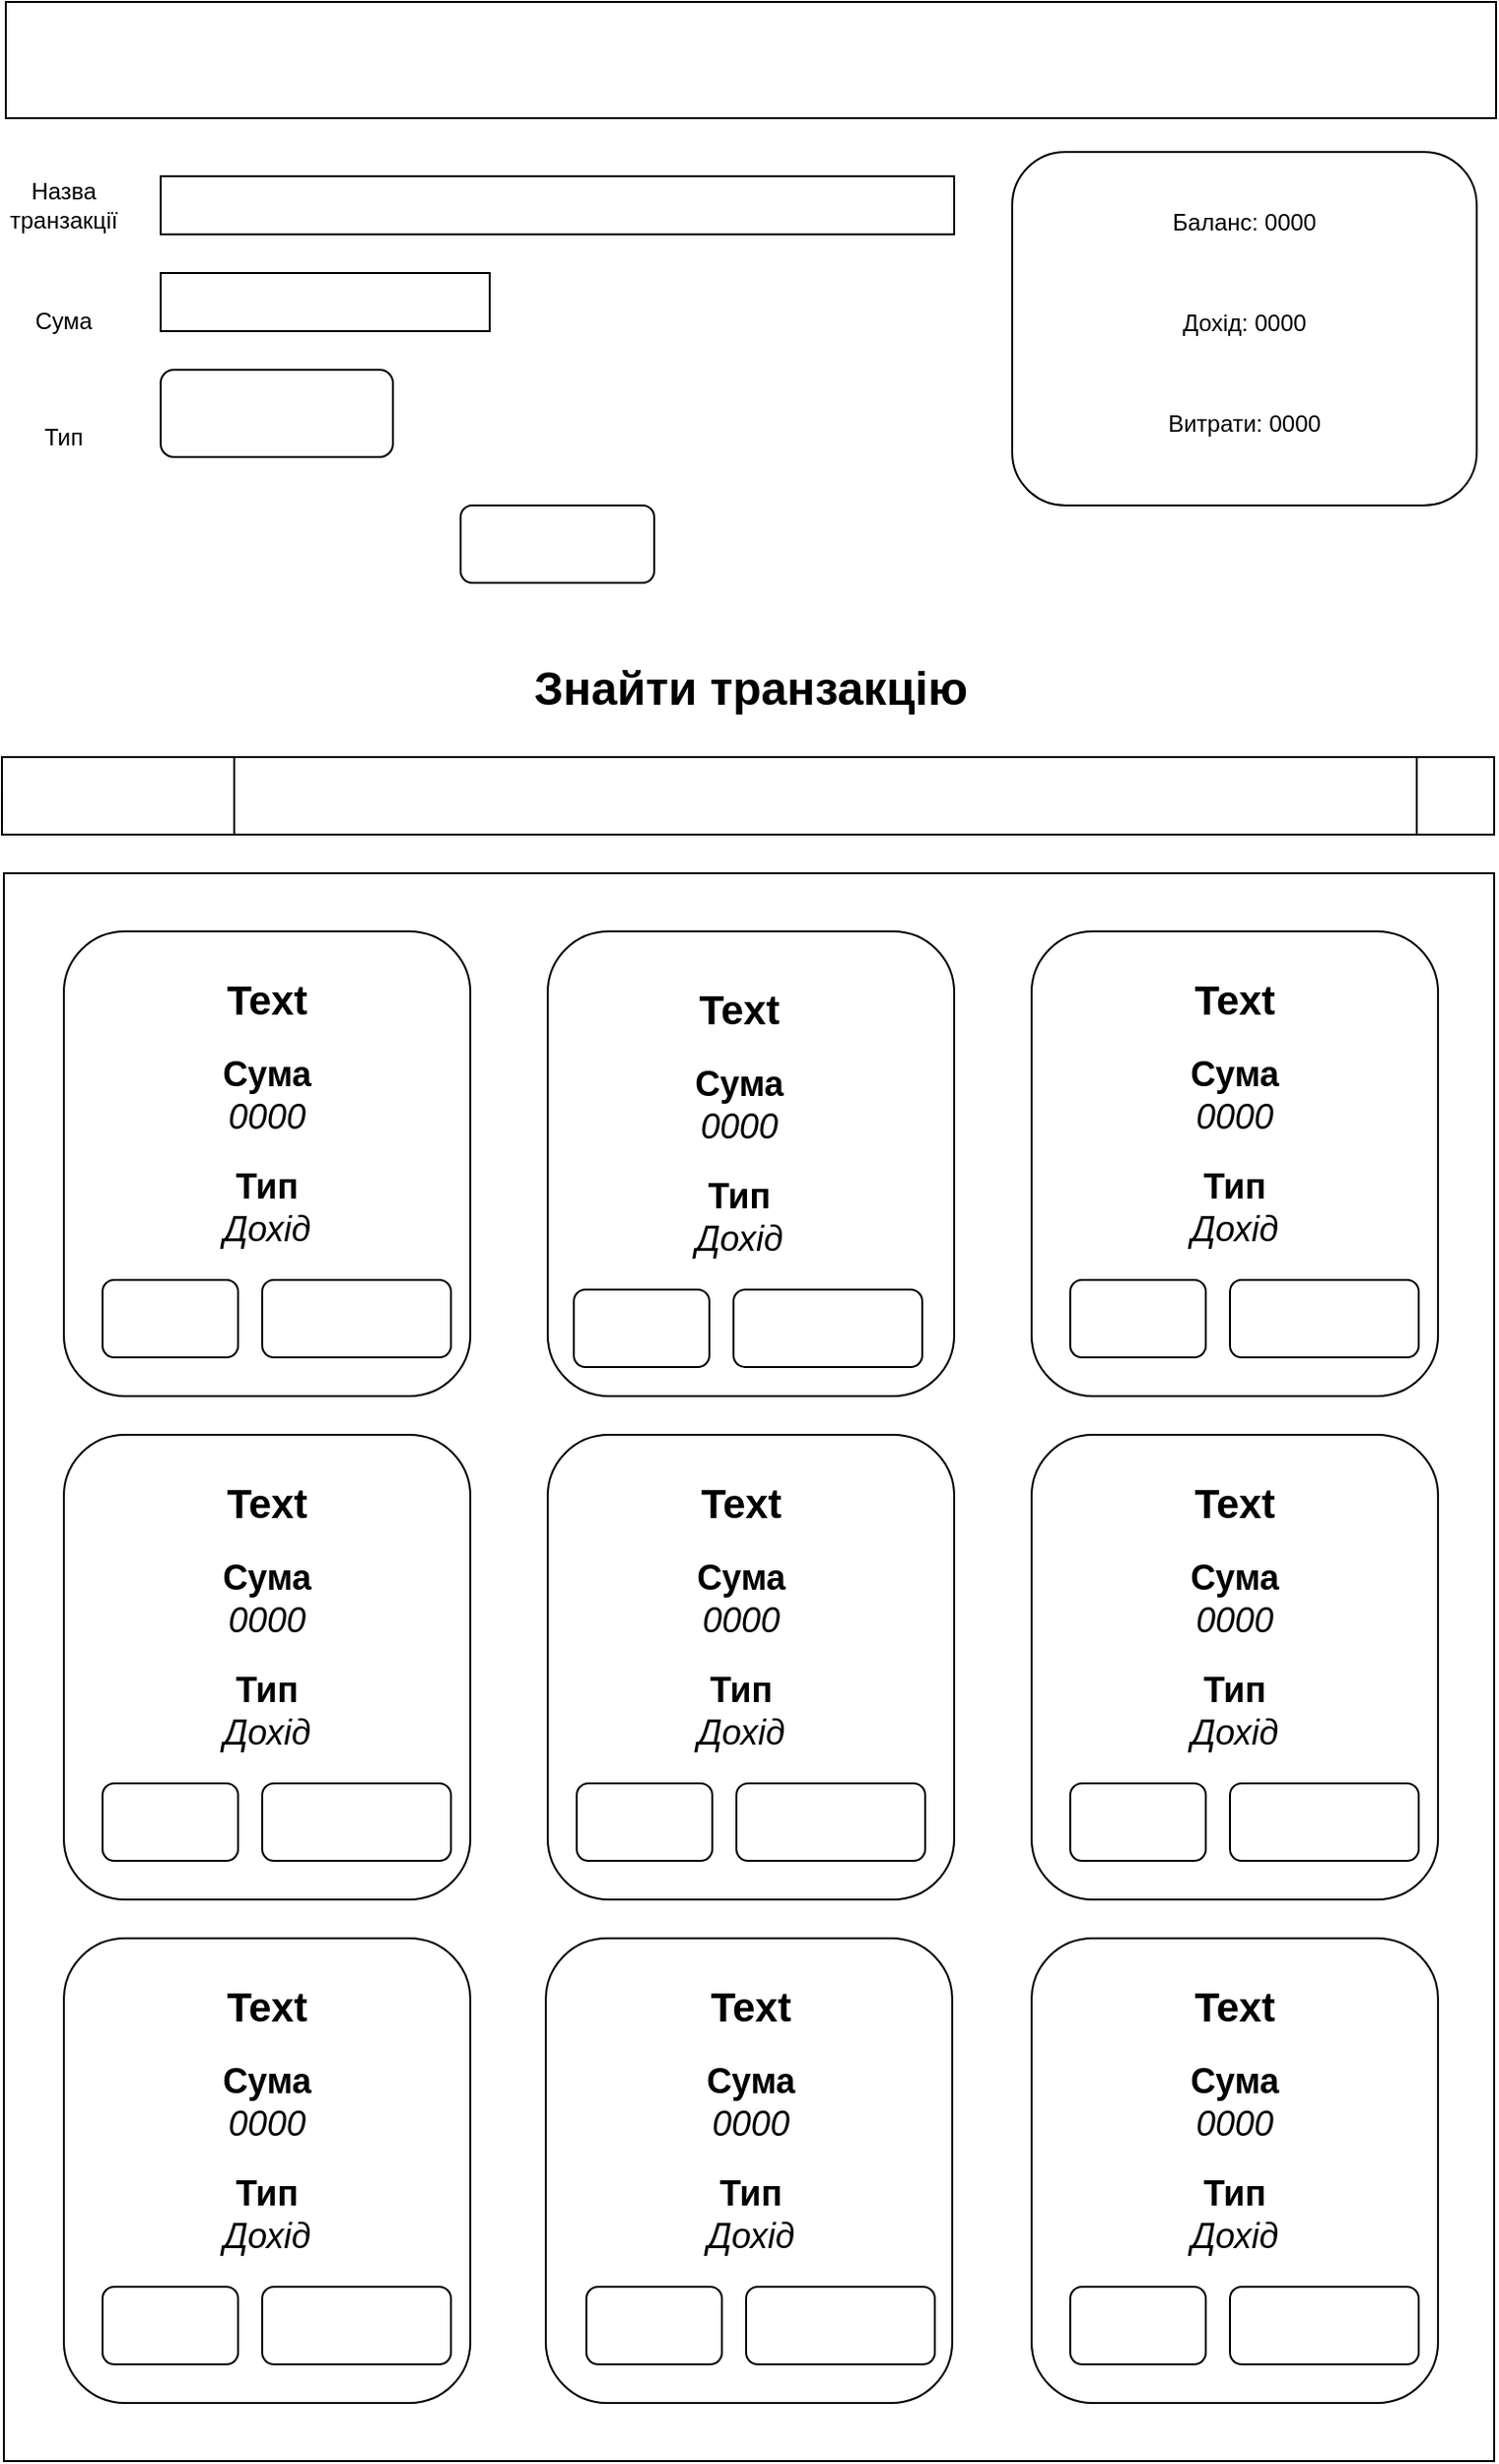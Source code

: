 <mxfile version="21.6.2" type="github">
  <diagram name="Сторінка-1" id="xfX3gdP3Wqh5GX3Ggk49">
    <mxGraphModel dx="1400" dy="775" grid="1" gridSize="10" guides="1" tooltips="1" connect="1" arrows="1" fold="1" page="1" pageScale="1" pageWidth="827" pageHeight="1169" math="0" shadow="0">
      <root>
        <mxCell id="0" />
        <mxCell id="1" parent="0" />
        <mxCell id="lOXED6V6MMa4JPegtHZu-1" value="" style="rounded=0;whiteSpace=wrap;html=1;" vertex="1" parent="1">
          <mxGeometry x="30" width="770" height="60" as="geometry" />
        </mxCell>
        <mxCell id="lOXED6V6MMa4JPegtHZu-4" value="" style="group" vertex="1" connectable="0" parent="1">
          <mxGeometry x="30" y="90" width="490" height="30" as="geometry" />
        </mxCell>
        <mxCell id="lOXED6V6MMa4JPegtHZu-2" value="Назва транзакції" style="text;html=1;strokeColor=none;fillColor=none;align=center;verticalAlign=middle;whiteSpace=wrap;rounded=0;" vertex="1" parent="lOXED6V6MMa4JPegtHZu-4">
          <mxGeometry width="60" height="30" as="geometry" />
        </mxCell>
        <mxCell id="lOXED6V6MMa4JPegtHZu-3" value="" style="rounded=0;whiteSpace=wrap;html=1;" vertex="1" parent="lOXED6V6MMa4JPegtHZu-4">
          <mxGeometry x="80" width="410" height="30" as="geometry" />
        </mxCell>
        <mxCell id="lOXED6V6MMa4JPegtHZu-11" value="" style="rounded=1;whiteSpace=wrap;html=1;" vertex="1" parent="1">
          <mxGeometry x="265" y="260" width="100" height="40" as="geometry" />
        </mxCell>
        <mxCell id="lOXED6V6MMa4JPegtHZu-17" value="&lt;b&gt;&lt;font style=&quot;font-size: 24px;&quot;&gt;Знайти транзакцію&lt;/font&gt;&lt;/b&gt;" style="text;html=1;strokeColor=none;fillColor=none;align=center;verticalAlign=middle;whiteSpace=wrap;rounded=0;" vertex="1" parent="1">
          <mxGeometry x="190" y="320" width="450" height="70" as="geometry" />
        </mxCell>
        <mxCell id="lOXED6V6MMa4JPegtHZu-6" value="Сума" style="text;html=1;strokeColor=none;fillColor=none;align=center;verticalAlign=middle;whiteSpace=wrap;rounded=0;" vertex="1" parent="1">
          <mxGeometry x="30" y="150" width="60" height="30" as="geometry" />
        </mxCell>
        <mxCell id="lOXED6V6MMa4JPegtHZu-7" value="" style="rounded=0;whiteSpace=wrap;html=1;" vertex="1" parent="1">
          <mxGeometry x="110" y="140" width="170" height="30" as="geometry" />
        </mxCell>
        <mxCell id="lOXED6V6MMa4JPegtHZu-9" value="Тип" style="text;html=1;strokeColor=none;fillColor=none;align=center;verticalAlign=middle;whiteSpace=wrap;rounded=0;" vertex="1" parent="1">
          <mxGeometry x="30" y="210" width="60" height="30" as="geometry" />
        </mxCell>
        <mxCell id="lOXED6V6MMa4JPegtHZu-18" value="" style="rounded=1;whiteSpace=wrap;html=1;" vertex="1" parent="1">
          <mxGeometry x="110" y="190" width="120" height="45" as="geometry" />
        </mxCell>
        <mxCell id="lOXED6V6MMa4JPegtHZu-23" value="" style="group" vertex="1" connectable="0" parent="1">
          <mxGeometry x="550" y="77.5" width="240" height="182.5" as="geometry" />
        </mxCell>
        <mxCell id="lOXED6V6MMa4JPegtHZu-13" value="" style="rounded=1;whiteSpace=wrap;html=1;" vertex="1" parent="lOXED6V6MMa4JPegtHZu-23">
          <mxGeometry width="240" height="182.5" as="geometry" />
        </mxCell>
        <mxCell id="lOXED6V6MMa4JPegtHZu-14" value="Баланс: 0000" style="text;html=1;strokeColor=none;fillColor=none;align=center;verticalAlign=middle;whiteSpace=wrap;rounded=0;" vertex="1" parent="lOXED6V6MMa4JPegtHZu-23">
          <mxGeometry x="55" y="15.643" width="130" height="41.714" as="geometry" />
        </mxCell>
        <mxCell id="lOXED6V6MMa4JPegtHZu-15" value="Дохід: 0000" style="text;html=1;strokeColor=none;fillColor=none;align=center;verticalAlign=middle;whiteSpace=wrap;rounded=0;" vertex="1" parent="lOXED6V6MMa4JPegtHZu-23">
          <mxGeometry x="55" y="67.786" width="130" height="41.714" as="geometry" />
        </mxCell>
        <mxCell id="lOXED6V6MMa4JPegtHZu-16" value="Витрати: 0000" style="text;html=1;strokeColor=none;fillColor=none;align=center;verticalAlign=middle;whiteSpace=wrap;rounded=0;" vertex="1" parent="lOXED6V6MMa4JPegtHZu-23">
          <mxGeometry x="55" y="119.929" width="130" height="41.714" as="geometry" />
        </mxCell>
        <mxCell id="lOXED6V6MMa4JPegtHZu-29" value="" style="rounded=0;whiteSpace=wrap;html=1;" vertex="1" parent="1">
          <mxGeometry x="29" y="450" width="770" height="820" as="geometry" />
        </mxCell>
        <mxCell id="lOXED6V6MMa4JPegtHZu-30" value="" style="group" vertex="1" connectable="0" parent="1">
          <mxGeometry x="28" y="390" width="771" height="40" as="geometry" />
        </mxCell>
        <mxCell id="lOXED6V6MMa4JPegtHZu-24" value="" style="rounded=1;whiteSpace=wrap;html=1;" vertex="1" parent="lOXED6V6MMa4JPegtHZu-30">
          <mxGeometry width="770" height="40" as="geometry" />
        </mxCell>
        <mxCell id="lOXED6V6MMa4JPegtHZu-25" value="" style="rounded=0;whiteSpace=wrap;html=1;" vertex="1" parent="lOXED6V6MMa4JPegtHZu-30">
          <mxGeometry width="120" height="40" as="geometry" />
        </mxCell>
        <mxCell id="lOXED6V6MMa4JPegtHZu-26" value="" style="rounded=0;whiteSpace=wrap;html=1;" vertex="1" parent="lOXED6V6MMa4JPegtHZu-30">
          <mxGeometry x="731" width="40" height="40" as="geometry" />
        </mxCell>
        <mxCell id="lOXED6V6MMa4JPegtHZu-32" value="" style="rounded=1;whiteSpace=wrap;html=1;" vertex="1" parent="1">
          <mxGeometry x="560" y="480" width="210" height="240" as="geometry" />
        </mxCell>
        <mxCell id="lOXED6V6MMa4JPegtHZu-33" value="" style="rounded=1;whiteSpace=wrap;html=1;" vertex="1" parent="1">
          <mxGeometry x="310" y="480" width="210" height="240" as="geometry" />
        </mxCell>
        <mxCell id="lOXED6V6MMa4JPegtHZu-34" value="" style="rounded=1;whiteSpace=wrap;html=1;" vertex="1" parent="1">
          <mxGeometry x="60" y="740" width="210" height="240" as="geometry" />
        </mxCell>
        <mxCell id="lOXED6V6MMa4JPegtHZu-35" value="" style="rounded=1;whiteSpace=wrap;html=1;" vertex="1" parent="1">
          <mxGeometry x="310" y="740" width="210" height="240" as="geometry" />
        </mxCell>
        <mxCell id="lOXED6V6MMa4JPegtHZu-36" value="" style="rounded=1;whiteSpace=wrap;html=1;" vertex="1" parent="1">
          <mxGeometry x="560" y="740" width="210" height="240" as="geometry" />
        </mxCell>
        <mxCell id="lOXED6V6MMa4JPegtHZu-37" value="" style="rounded=1;whiteSpace=wrap;html=1;" vertex="1" parent="1">
          <mxGeometry x="560" y="1000" width="210" height="240" as="geometry" />
        </mxCell>
        <mxCell id="lOXED6V6MMa4JPegtHZu-38" value="" style="rounded=1;whiteSpace=wrap;html=1;" vertex="1" parent="1">
          <mxGeometry x="309" y="1000" width="210" height="240" as="geometry" />
        </mxCell>
        <mxCell id="lOXED6V6MMa4JPegtHZu-39" value="" style="rounded=1;whiteSpace=wrap;html=1;" vertex="1" parent="1">
          <mxGeometry x="60" y="1000" width="210" height="240" as="geometry" />
        </mxCell>
        <mxCell id="lOXED6V6MMa4JPegtHZu-48" value="" style="group" vertex="1" connectable="0" parent="1">
          <mxGeometry x="80" y="1010" width="180" height="210" as="geometry" />
        </mxCell>
        <mxCell id="lOXED6V6MMa4JPegtHZu-49" value="&lt;font style=&quot;font-size: 21px;&quot;&gt;&lt;b&gt;Text&lt;/b&gt;&lt;/font&gt;" style="text;html=1;strokeColor=none;fillColor=none;align=center;verticalAlign=middle;whiteSpace=wrap;rounded=0;" vertex="1" parent="lOXED6V6MMa4JPegtHZu-48">
          <mxGeometry x="10" width="150" height="50" as="geometry" />
        </mxCell>
        <mxCell id="lOXED6V6MMa4JPegtHZu-50" value="&lt;font style=&quot;font-size: 18px;&quot;&gt;&lt;b&gt;Сума&lt;/b&gt; &lt;i&gt;0000&lt;/i&gt;&lt;/font&gt;" style="text;html=1;strokeColor=none;fillColor=none;align=center;verticalAlign=middle;whiteSpace=wrap;rounded=0;" vertex="1" parent="lOXED6V6MMa4JPegtHZu-48">
          <mxGeometry x="55" y="55" width="60" height="40" as="geometry" />
        </mxCell>
        <mxCell id="lOXED6V6MMa4JPegtHZu-51" value="&lt;font style=&quot;font-size: 18px;&quot;&gt;&lt;b&gt;Тип &lt;/b&gt;&lt;i&gt;Дохід&lt;/i&gt;&lt;/font&gt;" style="text;html=1;strokeColor=none;fillColor=none;align=center;verticalAlign=middle;whiteSpace=wrap;rounded=0;" vertex="1" parent="lOXED6V6MMa4JPegtHZu-48">
          <mxGeometry x="55" y="110" width="60" height="45" as="geometry" />
        </mxCell>
        <mxCell id="lOXED6V6MMa4JPegtHZu-52" value="" style="rounded=1;whiteSpace=wrap;html=1;" vertex="1" parent="lOXED6V6MMa4JPegtHZu-48">
          <mxGeometry y="170" width="70" height="40" as="geometry" />
        </mxCell>
        <mxCell id="lOXED6V6MMa4JPegtHZu-53" value="" style="rounded=1;whiteSpace=wrap;html=1;" vertex="1" parent="lOXED6V6MMa4JPegtHZu-48">
          <mxGeometry x="82.5" y="170" width="97.5" height="40" as="geometry" />
        </mxCell>
        <mxCell id="lOXED6V6MMa4JPegtHZu-54" value="" style="group" vertex="1" connectable="0" parent="1">
          <mxGeometry x="323.5" y="495" width="180" height="210" as="geometry" />
        </mxCell>
        <mxCell id="lOXED6V6MMa4JPegtHZu-55" value="&lt;font style=&quot;font-size: 21px;&quot;&gt;&lt;b&gt;Text&lt;/b&gt;&lt;/font&gt;" style="text;html=1;strokeColor=none;fillColor=none;align=center;verticalAlign=middle;whiteSpace=wrap;rounded=0;" vertex="1" parent="lOXED6V6MMa4JPegtHZu-54">
          <mxGeometry x="10" width="150" height="50" as="geometry" />
        </mxCell>
        <mxCell id="lOXED6V6MMa4JPegtHZu-56" value="&lt;font style=&quot;font-size: 18px;&quot;&gt;&lt;b&gt;Сума&lt;/b&gt; &lt;i&gt;0000&lt;/i&gt;&lt;/font&gt;" style="text;html=1;strokeColor=none;fillColor=none;align=center;verticalAlign=middle;whiteSpace=wrap;rounded=0;" vertex="1" parent="lOXED6V6MMa4JPegtHZu-54">
          <mxGeometry x="55" y="55" width="60" height="40" as="geometry" />
        </mxCell>
        <mxCell id="lOXED6V6MMa4JPegtHZu-57" value="&lt;font style=&quot;font-size: 18px;&quot;&gt;&lt;b&gt;Тип &lt;/b&gt;&lt;i&gt;Дохід&lt;/i&gt;&lt;/font&gt;" style="text;html=1;strokeColor=none;fillColor=none;align=center;verticalAlign=middle;whiteSpace=wrap;rounded=0;" vertex="1" parent="lOXED6V6MMa4JPegtHZu-54">
          <mxGeometry x="55" y="110" width="60" height="45" as="geometry" />
        </mxCell>
        <mxCell id="lOXED6V6MMa4JPegtHZu-58" value="" style="rounded=1;whiteSpace=wrap;html=1;" vertex="1" parent="lOXED6V6MMa4JPegtHZu-54">
          <mxGeometry y="170" width="70" height="40" as="geometry" />
        </mxCell>
        <mxCell id="lOXED6V6MMa4JPegtHZu-59" value="" style="rounded=1;whiteSpace=wrap;html=1;" vertex="1" parent="lOXED6V6MMa4JPegtHZu-54">
          <mxGeometry x="82.5" y="170" width="97.5" height="40" as="geometry" />
        </mxCell>
        <mxCell id="lOXED6V6MMa4JPegtHZu-60" value="" style="group" vertex="1" connectable="0" parent="1">
          <mxGeometry x="580" y="750" width="180" height="210" as="geometry" />
        </mxCell>
        <mxCell id="lOXED6V6MMa4JPegtHZu-61" value="&lt;font style=&quot;font-size: 21px;&quot;&gt;&lt;b&gt;Text&lt;/b&gt;&lt;/font&gt;" style="text;html=1;strokeColor=none;fillColor=none;align=center;verticalAlign=middle;whiteSpace=wrap;rounded=0;" vertex="1" parent="lOXED6V6MMa4JPegtHZu-60">
          <mxGeometry x="10" width="150" height="50" as="geometry" />
        </mxCell>
        <mxCell id="lOXED6V6MMa4JPegtHZu-62" value="&lt;font style=&quot;font-size: 18px;&quot;&gt;&lt;b&gt;Сума&lt;/b&gt; &lt;i&gt;0000&lt;/i&gt;&lt;/font&gt;" style="text;html=1;strokeColor=none;fillColor=none;align=center;verticalAlign=middle;whiteSpace=wrap;rounded=0;" vertex="1" parent="lOXED6V6MMa4JPegtHZu-60">
          <mxGeometry x="55" y="55" width="60" height="40" as="geometry" />
        </mxCell>
        <mxCell id="lOXED6V6MMa4JPegtHZu-63" value="&lt;font style=&quot;font-size: 18px;&quot;&gt;&lt;b&gt;Тип &lt;/b&gt;&lt;i&gt;Дохід&lt;/i&gt;&lt;/font&gt;" style="text;html=1;strokeColor=none;fillColor=none;align=center;verticalAlign=middle;whiteSpace=wrap;rounded=0;" vertex="1" parent="lOXED6V6MMa4JPegtHZu-60">
          <mxGeometry x="55" y="110" width="60" height="45" as="geometry" />
        </mxCell>
        <mxCell id="lOXED6V6MMa4JPegtHZu-64" value="" style="rounded=1;whiteSpace=wrap;html=1;" vertex="1" parent="lOXED6V6MMa4JPegtHZu-60">
          <mxGeometry y="170" width="70" height="40" as="geometry" />
        </mxCell>
        <mxCell id="lOXED6V6MMa4JPegtHZu-65" value="" style="rounded=1;whiteSpace=wrap;html=1;" vertex="1" parent="lOXED6V6MMa4JPegtHZu-60">
          <mxGeometry x="82.5" y="170" width="97.5" height="40" as="geometry" />
        </mxCell>
        <mxCell id="lOXED6V6MMa4JPegtHZu-66" value="" style="group" vertex="1" connectable="0" parent="1">
          <mxGeometry x="325" y="750" width="180" height="210" as="geometry" />
        </mxCell>
        <mxCell id="lOXED6V6MMa4JPegtHZu-67" value="&lt;font style=&quot;font-size: 21px;&quot;&gt;&lt;b&gt;Text&lt;/b&gt;&lt;/font&gt;" style="text;html=1;strokeColor=none;fillColor=none;align=center;verticalAlign=middle;whiteSpace=wrap;rounded=0;" vertex="1" parent="lOXED6V6MMa4JPegtHZu-66">
          <mxGeometry x="10" width="150" height="50" as="geometry" />
        </mxCell>
        <mxCell id="lOXED6V6MMa4JPegtHZu-68" value="&lt;font style=&quot;font-size: 18px;&quot;&gt;&lt;b&gt;Сума&lt;/b&gt; &lt;i&gt;0000&lt;/i&gt;&lt;/font&gt;" style="text;html=1;strokeColor=none;fillColor=none;align=center;verticalAlign=middle;whiteSpace=wrap;rounded=0;" vertex="1" parent="lOXED6V6MMa4JPegtHZu-66">
          <mxGeometry x="55" y="55" width="60" height="40" as="geometry" />
        </mxCell>
        <mxCell id="lOXED6V6MMa4JPegtHZu-69" value="&lt;font style=&quot;font-size: 18px;&quot;&gt;&lt;b&gt;Тип &lt;/b&gt;&lt;i&gt;Дохід&lt;/i&gt;&lt;/font&gt;" style="text;html=1;strokeColor=none;fillColor=none;align=center;verticalAlign=middle;whiteSpace=wrap;rounded=0;" vertex="1" parent="lOXED6V6MMa4JPegtHZu-66">
          <mxGeometry x="55" y="110" width="60" height="45" as="geometry" />
        </mxCell>
        <mxCell id="lOXED6V6MMa4JPegtHZu-70" value="" style="rounded=1;whiteSpace=wrap;html=1;" vertex="1" parent="lOXED6V6MMa4JPegtHZu-66">
          <mxGeometry y="170" width="70" height="40" as="geometry" />
        </mxCell>
        <mxCell id="lOXED6V6MMa4JPegtHZu-71" value="" style="rounded=1;whiteSpace=wrap;html=1;" vertex="1" parent="lOXED6V6MMa4JPegtHZu-66">
          <mxGeometry x="82.5" y="170" width="97.5" height="40" as="geometry" />
        </mxCell>
        <mxCell id="lOXED6V6MMa4JPegtHZu-72" value="" style="group" vertex="1" connectable="0" parent="1">
          <mxGeometry x="80" y="750" width="180" height="210" as="geometry" />
        </mxCell>
        <mxCell id="lOXED6V6MMa4JPegtHZu-73" value="&lt;font style=&quot;font-size: 21px;&quot;&gt;&lt;b&gt;Text&lt;/b&gt;&lt;/font&gt;" style="text;html=1;strokeColor=none;fillColor=none;align=center;verticalAlign=middle;whiteSpace=wrap;rounded=0;" vertex="1" parent="lOXED6V6MMa4JPegtHZu-72">
          <mxGeometry x="10" width="150" height="50" as="geometry" />
        </mxCell>
        <mxCell id="lOXED6V6MMa4JPegtHZu-74" value="&lt;font style=&quot;font-size: 18px;&quot;&gt;&lt;b&gt;Сума&lt;/b&gt; &lt;i&gt;0000&lt;/i&gt;&lt;/font&gt;" style="text;html=1;strokeColor=none;fillColor=none;align=center;verticalAlign=middle;whiteSpace=wrap;rounded=0;" vertex="1" parent="lOXED6V6MMa4JPegtHZu-72">
          <mxGeometry x="55" y="55" width="60" height="40" as="geometry" />
        </mxCell>
        <mxCell id="lOXED6V6MMa4JPegtHZu-75" value="&lt;font style=&quot;font-size: 18px;&quot;&gt;&lt;b&gt;Тип &lt;/b&gt;&lt;i&gt;Дохід&lt;/i&gt;&lt;/font&gt;" style="text;html=1;strokeColor=none;fillColor=none;align=center;verticalAlign=middle;whiteSpace=wrap;rounded=0;" vertex="1" parent="lOXED6V6MMa4JPegtHZu-72">
          <mxGeometry x="55" y="110" width="60" height="45" as="geometry" />
        </mxCell>
        <mxCell id="lOXED6V6MMa4JPegtHZu-76" value="" style="rounded=1;whiteSpace=wrap;html=1;" vertex="1" parent="lOXED6V6MMa4JPegtHZu-72">
          <mxGeometry y="170" width="70" height="40" as="geometry" />
        </mxCell>
        <mxCell id="lOXED6V6MMa4JPegtHZu-77" value="" style="rounded=1;whiteSpace=wrap;html=1;" vertex="1" parent="lOXED6V6MMa4JPegtHZu-72">
          <mxGeometry x="82.5" y="170" width="97.5" height="40" as="geometry" />
        </mxCell>
        <mxCell id="lOXED6V6MMa4JPegtHZu-78" value="" style="group" vertex="1" connectable="0" parent="1">
          <mxGeometry x="580" y="490" width="180" height="210" as="geometry" />
        </mxCell>
        <mxCell id="lOXED6V6MMa4JPegtHZu-79" value="&lt;font style=&quot;font-size: 21px;&quot;&gt;&lt;b&gt;Text&lt;/b&gt;&lt;/font&gt;" style="text;html=1;strokeColor=none;fillColor=none;align=center;verticalAlign=middle;whiteSpace=wrap;rounded=0;" vertex="1" parent="lOXED6V6MMa4JPegtHZu-78">
          <mxGeometry x="10" width="150" height="50" as="geometry" />
        </mxCell>
        <mxCell id="lOXED6V6MMa4JPegtHZu-80" value="&lt;font style=&quot;font-size: 18px;&quot;&gt;&lt;b&gt;Сума&lt;/b&gt; &lt;i&gt;0000&lt;/i&gt;&lt;/font&gt;" style="text;html=1;strokeColor=none;fillColor=none;align=center;verticalAlign=middle;whiteSpace=wrap;rounded=0;" vertex="1" parent="lOXED6V6MMa4JPegtHZu-78">
          <mxGeometry x="55" y="55" width="60" height="40" as="geometry" />
        </mxCell>
        <mxCell id="lOXED6V6MMa4JPegtHZu-81" value="&lt;font style=&quot;font-size: 18px;&quot;&gt;&lt;b&gt;Тип &lt;/b&gt;&lt;i&gt;Дохід&lt;/i&gt;&lt;/font&gt;" style="text;html=1;strokeColor=none;fillColor=none;align=center;verticalAlign=middle;whiteSpace=wrap;rounded=0;" vertex="1" parent="lOXED6V6MMa4JPegtHZu-78">
          <mxGeometry x="55" y="110" width="60" height="45" as="geometry" />
        </mxCell>
        <mxCell id="lOXED6V6MMa4JPegtHZu-82" value="" style="rounded=1;whiteSpace=wrap;html=1;" vertex="1" parent="lOXED6V6MMa4JPegtHZu-78">
          <mxGeometry y="170" width="70" height="40" as="geometry" />
        </mxCell>
        <mxCell id="lOXED6V6MMa4JPegtHZu-83" value="" style="rounded=1;whiteSpace=wrap;html=1;" vertex="1" parent="lOXED6V6MMa4JPegtHZu-78">
          <mxGeometry x="82.5" y="170" width="97.5" height="40" as="geometry" />
        </mxCell>
        <mxCell id="lOXED6V6MMa4JPegtHZu-84" value="" style="group" vertex="1" connectable="0" parent="1">
          <mxGeometry x="580" y="1010" width="180" height="210" as="geometry" />
        </mxCell>
        <mxCell id="lOXED6V6MMa4JPegtHZu-85" value="&lt;font style=&quot;font-size: 21px;&quot;&gt;&lt;b&gt;Text&lt;/b&gt;&lt;/font&gt;" style="text;html=1;strokeColor=none;fillColor=none;align=center;verticalAlign=middle;whiteSpace=wrap;rounded=0;" vertex="1" parent="lOXED6V6MMa4JPegtHZu-84">
          <mxGeometry x="10" width="150" height="50" as="geometry" />
        </mxCell>
        <mxCell id="lOXED6V6MMa4JPegtHZu-86" value="&lt;font style=&quot;font-size: 18px;&quot;&gt;&lt;b&gt;Сума&lt;/b&gt; &lt;i&gt;0000&lt;/i&gt;&lt;/font&gt;" style="text;html=1;strokeColor=none;fillColor=none;align=center;verticalAlign=middle;whiteSpace=wrap;rounded=0;" vertex="1" parent="lOXED6V6MMa4JPegtHZu-84">
          <mxGeometry x="55" y="55" width="60" height="40" as="geometry" />
        </mxCell>
        <mxCell id="lOXED6V6MMa4JPegtHZu-87" value="&lt;font style=&quot;font-size: 18px;&quot;&gt;&lt;b&gt;Тип &lt;/b&gt;&lt;i&gt;Дохід&lt;/i&gt;&lt;/font&gt;" style="text;html=1;strokeColor=none;fillColor=none;align=center;verticalAlign=middle;whiteSpace=wrap;rounded=0;" vertex="1" parent="lOXED6V6MMa4JPegtHZu-84">
          <mxGeometry x="55" y="110" width="60" height="45" as="geometry" />
        </mxCell>
        <mxCell id="lOXED6V6MMa4JPegtHZu-88" value="" style="rounded=1;whiteSpace=wrap;html=1;" vertex="1" parent="lOXED6V6MMa4JPegtHZu-84">
          <mxGeometry y="170" width="70" height="40" as="geometry" />
        </mxCell>
        <mxCell id="lOXED6V6MMa4JPegtHZu-89" value="" style="rounded=1;whiteSpace=wrap;html=1;" vertex="1" parent="lOXED6V6MMa4JPegtHZu-84">
          <mxGeometry x="82.5" y="170" width="97.5" height="40" as="geometry" />
        </mxCell>
        <mxCell id="lOXED6V6MMa4JPegtHZu-90" value="" style="group" vertex="1" connectable="0" parent="1">
          <mxGeometry x="330" y="1010" width="180" height="210" as="geometry" />
        </mxCell>
        <mxCell id="lOXED6V6MMa4JPegtHZu-91" value="&lt;font style=&quot;font-size: 21px;&quot;&gt;&lt;b&gt;Text&lt;/b&gt;&lt;/font&gt;" style="text;html=1;strokeColor=none;fillColor=none;align=center;verticalAlign=middle;whiteSpace=wrap;rounded=0;" vertex="1" parent="lOXED6V6MMa4JPegtHZu-90">
          <mxGeometry x="10" width="150" height="50" as="geometry" />
        </mxCell>
        <mxCell id="lOXED6V6MMa4JPegtHZu-92" value="&lt;font style=&quot;font-size: 18px;&quot;&gt;&lt;b&gt;Сума&lt;/b&gt; &lt;i&gt;0000&lt;/i&gt;&lt;/font&gt;" style="text;html=1;strokeColor=none;fillColor=none;align=center;verticalAlign=middle;whiteSpace=wrap;rounded=0;" vertex="1" parent="lOXED6V6MMa4JPegtHZu-90">
          <mxGeometry x="55" y="55" width="60" height="40" as="geometry" />
        </mxCell>
        <mxCell id="lOXED6V6MMa4JPegtHZu-93" value="&lt;font style=&quot;font-size: 18px;&quot;&gt;&lt;b&gt;Тип &lt;/b&gt;&lt;i&gt;Дохід&lt;/i&gt;&lt;/font&gt;" style="text;html=1;strokeColor=none;fillColor=none;align=center;verticalAlign=middle;whiteSpace=wrap;rounded=0;" vertex="1" parent="lOXED6V6MMa4JPegtHZu-90">
          <mxGeometry x="55" y="110" width="60" height="45" as="geometry" />
        </mxCell>
        <mxCell id="lOXED6V6MMa4JPegtHZu-94" value="" style="rounded=1;whiteSpace=wrap;html=1;" vertex="1" parent="lOXED6V6MMa4JPegtHZu-90">
          <mxGeometry y="170" width="70" height="40" as="geometry" />
        </mxCell>
        <mxCell id="lOXED6V6MMa4JPegtHZu-95" value="" style="rounded=1;whiteSpace=wrap;html=1;" vertex="1" parent="lOXED6V6MMa4JPegtHZu-90">
          <mxGeometry x="82.5" y="170" width="97.5" height="40" as="geometry" />
        </mxCell>
        <mxCell id="lOXED6V6MMa4JPegtHZu-96" value="" style="group" vertex="1" connectable="0" parent="1">
          <mxGeometry x="60" y="480" width="210" height="240" as="geometry" />
        </mxCell>
        <mxCell id="lOXED6V6MMa4JPegtHZu-31" value="" style="rounded=1;whiteSpace=wrap;html=1;" vertex="1" parent="lOXED6V6MMa4JPegtHZu-96">
          <mxGeometry width="210" height="240" as="geometry" />
        </mxCell>
        <mxCell id="lOXED6V6MMa4JPegtHZu-47" value="" style="group" vertex="1" connectable="0" parent="lOXED6V6MMa4JPegtHZu-96">
          <mxGeometry x="20" y="10" width="180" height="210" as="geometry" />
        </mxCell>
        <mxCell id="lOXED6V6MMa4JPegtHZu-40" value="&lt;font style=&quot;font-size: 21px;&quot;&gt;&lt;b&gt;Text&lt;/b&gt;&lt;/font&gt;" style="text;html=1;strokeColor=none;fillColor=none;align=center;verticalAlign=middle;whiteSpace=wrap;rounded=0;" vertex="1" parent="lOXED6V6MMa4JPegtHZu-47">
          <mxGeometry x="10" width="150" height="50" as="geometry" />
        </mxCell>
        <mxCell id="lOXED6V6MMa4JPegtHZu-41" value="&lt;font style=&quot;font-size: 18px;&quot;&gt;&lt;b&gt;Сума&lt;/b&gt; &lt;i&gt;0000&lt;/i&gt;&lt;/font&gt;" style="text;html=1;strokeColor=none;fillColor=none;align=center;verticalAlign=middle;whiteSpace=wrap;rounded=0;" vertex="1" parent="lOXED6V6MMa4JPegtHZu-47">
          <mxGeometry x="55" y="55" width="60" height="40" as="geometry" />
        </mxCell>
        <mxCell id="lOXED6V6MMa4JPegtHZu-43" value="&lt;font style=&quot;font-size: 18px;&quot;&gt;&lt;b&gt;Тип &lt;/b&gt;&lt;i&gt;Дохід&lt;/i&gt;&lt;/font&gt;" style="text;html=1;strokeColor=none;fillColor=none;align=center;verticalAlign=middle;whiteSpace=wrap;rounded=0;" vertex="1" parent="lOXED6V6MMa4JPegtHZu-47">
          <mxGeometry x="55" y="110" width="60" height="45" as="geometry" />
        </mxCell>
        <mxCell id="lOXED6V6MMa4JPegtHZu-45" value="" style="rounded=1;whiteSpace=wrap;html=1;" vertex="1" parent="lOXED6V6MMa4JPegtHZu-47">
          <mxGeometry y="170" width="70" height="40" as="geometry" />
        </mxCell>
        <mxCell id="lOXED6V6MMa4JPegtHZu-46" value="" style="rounded=1;whiteSpace=wrap;html=1;" vertex="1" parent="lOXED6V6MMa4JPegtHZu-47">
          <mxGeometry x="82.5" y="170" width="97.5" height="40" as="geometry" />
        </mxCell>
      </root>
    </mxGraphModel>
  </diagram>
</mxfile>
